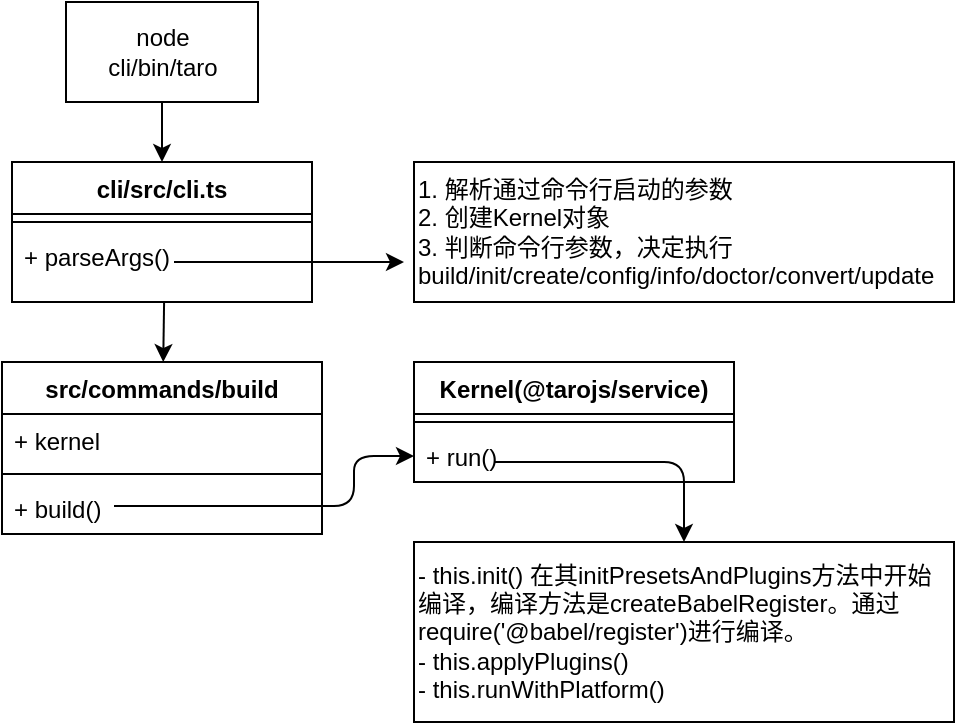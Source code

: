 <mxfile version="13.6.2" type="github">
  <diagram id="qLGAQN45khurday5uuPe" name="第 1 页">
    <mxGraphModel dx="712" dy="511" grid="1" gridSize="10" guides="1" tooltips="1" connect="1" arrows="1" fold="1" page="1" pageScale="1" pageWidth="827" pageHeight="1169" math="0" shadow="0">
      <root>
        <mxCell id="0" />
        <mxCell id="1" parent="0" />
        <mxCell id="If2TSdoc109izGzcaKSD-9" value="node&lt;br&gt;cli/bin/taro" style="html=1;" parent="1" vertex="1">
          <mxGeometry x="366" y="30" width="96" height="50" as="geometry" />
        </mxCell>
        <mxCell id="If2TSdoc109izGzcaKSD-10" value="" style="endArrow=classic;html=1;exitX=0.5;exitY=1;exitDx=0;exitDy=0;entryX=0.5;entryY=0;entryDx=0;entryDy=0;" parent="1" source="If2TSdoc109izGzcaKSD-9" target="If2TSdoc109izGzcaKSD-5" edge="1">
          <mxGeometry relative="1" as="geometry">
            <mxPoint x="410" y="340" as="sourcePoint" />
            <mxPoint x="510" y="340" as="targetPoint" />
          </mxGeometry>
        </mxCell>
        <mxCell id="If2TSdoc109izGzcaKSD-5" value="cli/src/cli.ts" style="swimlane;fontStyle=1;align=center;verticalAlign=top;childLayout=stackLayout;horizontal=1;startSize=26;horizontalStack=0;resizeParent=1;resizeParentMax=0;resizeLast=0;collapsible=1;marginBottom=0;" parent="1" vertex="1">
          <mxGeometry x="339" y="110" width="150" height="70" as="geometry" />
        </mxCell>
        <mxCell id="If2TSdoc109izGzcaKSD-7" value="" style="line;strokeWidth=1;fillColor=none;align=left;verticalAlign=middle;spacingTop=-1;spacingLeft=3;spacingRight=3;rotatable=0;labelPosition=right;points=[];portConstraint=eastwest;" parent="If2TSdoc109izGzcaKSD-5" vertex="1">
          <mxGeometry y="26" width="150" height="8" as="geometry" />
        </mxCell>
        <mxCell id="If2TSdoc109izGzcaKSD-8" value="+ parseArgs()" style="text;strokeColor=none;fillColor=none;align=left;verticalAlign=top;spacingLeft=4;spacingRight=4;overflow=hidden;rotatable=0;points=[[0,0.5],[1,0.5]];portConstraint=eastwest;" parent="If2TSdoc109izGzcaKSD-5" vertex="1">
          <mxGeometry y="34" width="150" height="36" as="geometry" />
        </mxCell>
        <mxCell id="If2TSdoc109izGzcaKSD-12" value="1. 解析通过命令行启动的参数&lt;br&gt;2. 创建Kernel对象&lt;br&gt;3. 判断命令行参数，决定执行build/init/create/config/info/doctor/convert/update" style="rounded=0;whiteSpace=wrap;html=1;align=left;" parent="1" vertex="1">
          <mxGeometry x="540" y="110" width="270" height="70" as="geometry" />
        </mxCell>
        <mxCell id="If2TSdoc109izGzcaKSD-13" value="" style="endArrow=classic;html=1;" parent="1" edge="1">
          <mxGeometry width="50" height="50" relative="1" as="geometry">
            <mxPoint x="420" y="160" as="sourcePoint" />
            <mxPoint x="535" y="160" as="targetPoint" />
            <Array as="points" />
          </mxGeometry>
        </mxCell>
        <mxCell id="If2TSdoc109izGzcaKSD-14" value="src/commands/build" style="swimlane;fontStyle=1;align=center;verticalAlign=top;childLayout=stackLayout;horizontal=1;startSize=26;horizontalStack=0;resizeParent=1;resizeParentMax=0;resizeLast=0;collapsible=1;marginBottom=0;" parent="1" vertex="1">
          <mxGeometry x="334" y="210" width="160" height="86" as="geometry" />
        </mxCell>
        <mxCell id="If2TSdoc109izGzcaKSD-15" value="+ kernel" style="text;strokeColor=none;fillColor=none;align=left;verticalAlign=top;spacingLeft=4;spacingRight=4;overflow=hidden;rotatable=0;points=[[0,0.5],[1,0.5]];portConstraint=eastwest;" parent="If2TSdoc109izGzcaKSD-14" vertex="1">
          <mxGeometry y="26" width="160" height="26" as="geometry" />
        </mxCell>
        <mxCell id="If2TSdoc109izGzcaKSD-16" value="" style="line;strokeWidth=1;fillColor=none;align=left;verticalAlign=middle;spacingTop=-1;spacingLeft=3;spacingRight=3;rotatable=0;labelPosition=right;points=[];portConstraint=eastwest;" parent="If2TSdoc109izGzcaKSD-14" vertex="1">
          <mxGeometry y="52" width="160" height="8" as="geometry" />
        </mxCell>
        <mxCell id="CVPaqhK79-wcYEb8_Y2l-1" value="" style="endArrow=classic;html=1;entryX=0;entryY=0.5;entryDx=0;entryDy=0;" parent="If2TSdoc109izGzcaKSD-14" target="If2TSdoc109izGzcaKSD-21" edge="1">
          <mxGeometry width="50" height="50" relative="1" as="geometry">
            <mxPoint x="56" y="72" as="sourcePoint" />
            <mxPoint x="176" y="52" as="targetPoint" />
            <Array as="points">
              <mxPoint x="176" y="72" />
              <mxPoint x="176" y="47" />
            </Array>
          </mxGeometry>
        </mxCell>
        <mxCell id="If2TSdoc109izGzcaKSD-17" value="+ build()" style="text;strokeColor=none;fillColor=none;align=left;verticalAlign=top;spacingLeft=4;spacingRight=4;overflow=hidden;rotatable=0;points=[[0,0.5],[1,0.5]];portConstraint=eastwest;" parent="If2TSdoc109izGzcaKSD-14" vertex="1">
          <mxGeometry y="60" width="160" height="26" as="geometry" />
        </mxCell>
        <mxCell id="If2TSdoc109izGzcaKSD-18" value="Kernel(@tarojs/service)" style="swimlane;fontStyle=1;align=center;verticalAlign=top;childLayout=stackLayout;horizontal=1;startSize=26;horizontalStack=0;resizeParent=1;resizeParentMax=0;resizeLast=0;collapsible=1;marginBottom=0;" parent="1" vertex="1">
          <mxGeometry x="540" y="210" width="160" height="60" as="geometry" />
        </mxCell>
        <mxCell id="If2TSdoc109izGzcaKSD-20" value="" style="line;strokeWidth=1;fillColor=none;align=left;verticalAlign=middle;spacingTop=-1;spacingLeft=3;spacingRight=3;rotatable=0;labelPosition=right;points=[];portConstraint=eastwest;" parent="If2TSdoc109izGzcaKSD-18" vertex="1">
          <mxGeometry y="26" width="160" height="8" as="geometry" />
        </mxCell>
        <mxCell id="CVPaqhK79-wcYEb8_Y2l-4" value="" style="endArrow=classic;html=1;entryX=0.5;entryY=0;entryDx=0;entryDy=0;" parent="If2TSdoc109izGzcaKSD-18" target="CVPaqhK79-wcYEb8_Y2l-3" edge="1">
          <mxGeometry width="50" height="50" relative="1" as="geometry">
            <mxPoint x="40" y="50" as="sourcePoint" />
            <mxPoint x="90" as="targetPoint" />
            <Array as="points">
              <mxPoint x="135" y="50" />
            </Array>
          </mxGeometry>
        </mxCell>
        <mxCell id="If2TSdoc109izGzcaKSD-21" value="+ run()" style="text;strokeColor=none;fillColor=none;align=left;verticalAlign=top;spacingLeft=4;spacingRight=4;overflow=hidden;rotatable=0;points=[[0,0.5],[1,0.5]];portConstraint=eastwest;" parent="If2TSdoc109izGzcaKSD-18" vertex="1">
          <mxGeometry y="34" width="160" height="26" as="geometry" />
        </mxCell>
        <mxCell id="CVPaqhK79-wcYEb8_Y2l-2" value="" style="endArrow=classic;html=1;exitX=0.507;exitY=1;exitDx=0;exitDy=0;exitPerimeter=0;" parent="1" source="If2TSdoc109izGzcaKSD-8" target="If2TSdoc109izGzcaKSD-14" edge="1">
          <mxGeometry width="50" height="50" relative="1" as="geometry">
            <mxPoint x="160" y="310" as="sourcePoint" />
            <mxPoint x="210" y="260" as="targetPoint" />
          </mxGeometry>
        </mxCell>
        <mxCell id="CVPaqhK79-wcYEb8_Y2l-3" value="- this.init() 在其initPresetsAndPlugins方法中开始编译，编译方法是createBabelRegister。通过require(&#39;@babel/register&#39;)进行编译。&lt;br&gt;- this.applyPlugins()&lt;br&gt;- this.runWithPlatform()" style="rounded=0;whiteSpace=wrap;html=1;align=left;" parent="1" vertex="1">
          <mxGeometry x="540" y="300" width="270" height="90" as="geometry" />
        </mxCell>
      </root>
    </mxGraphModel>
  </diagram>
</mxfile>
